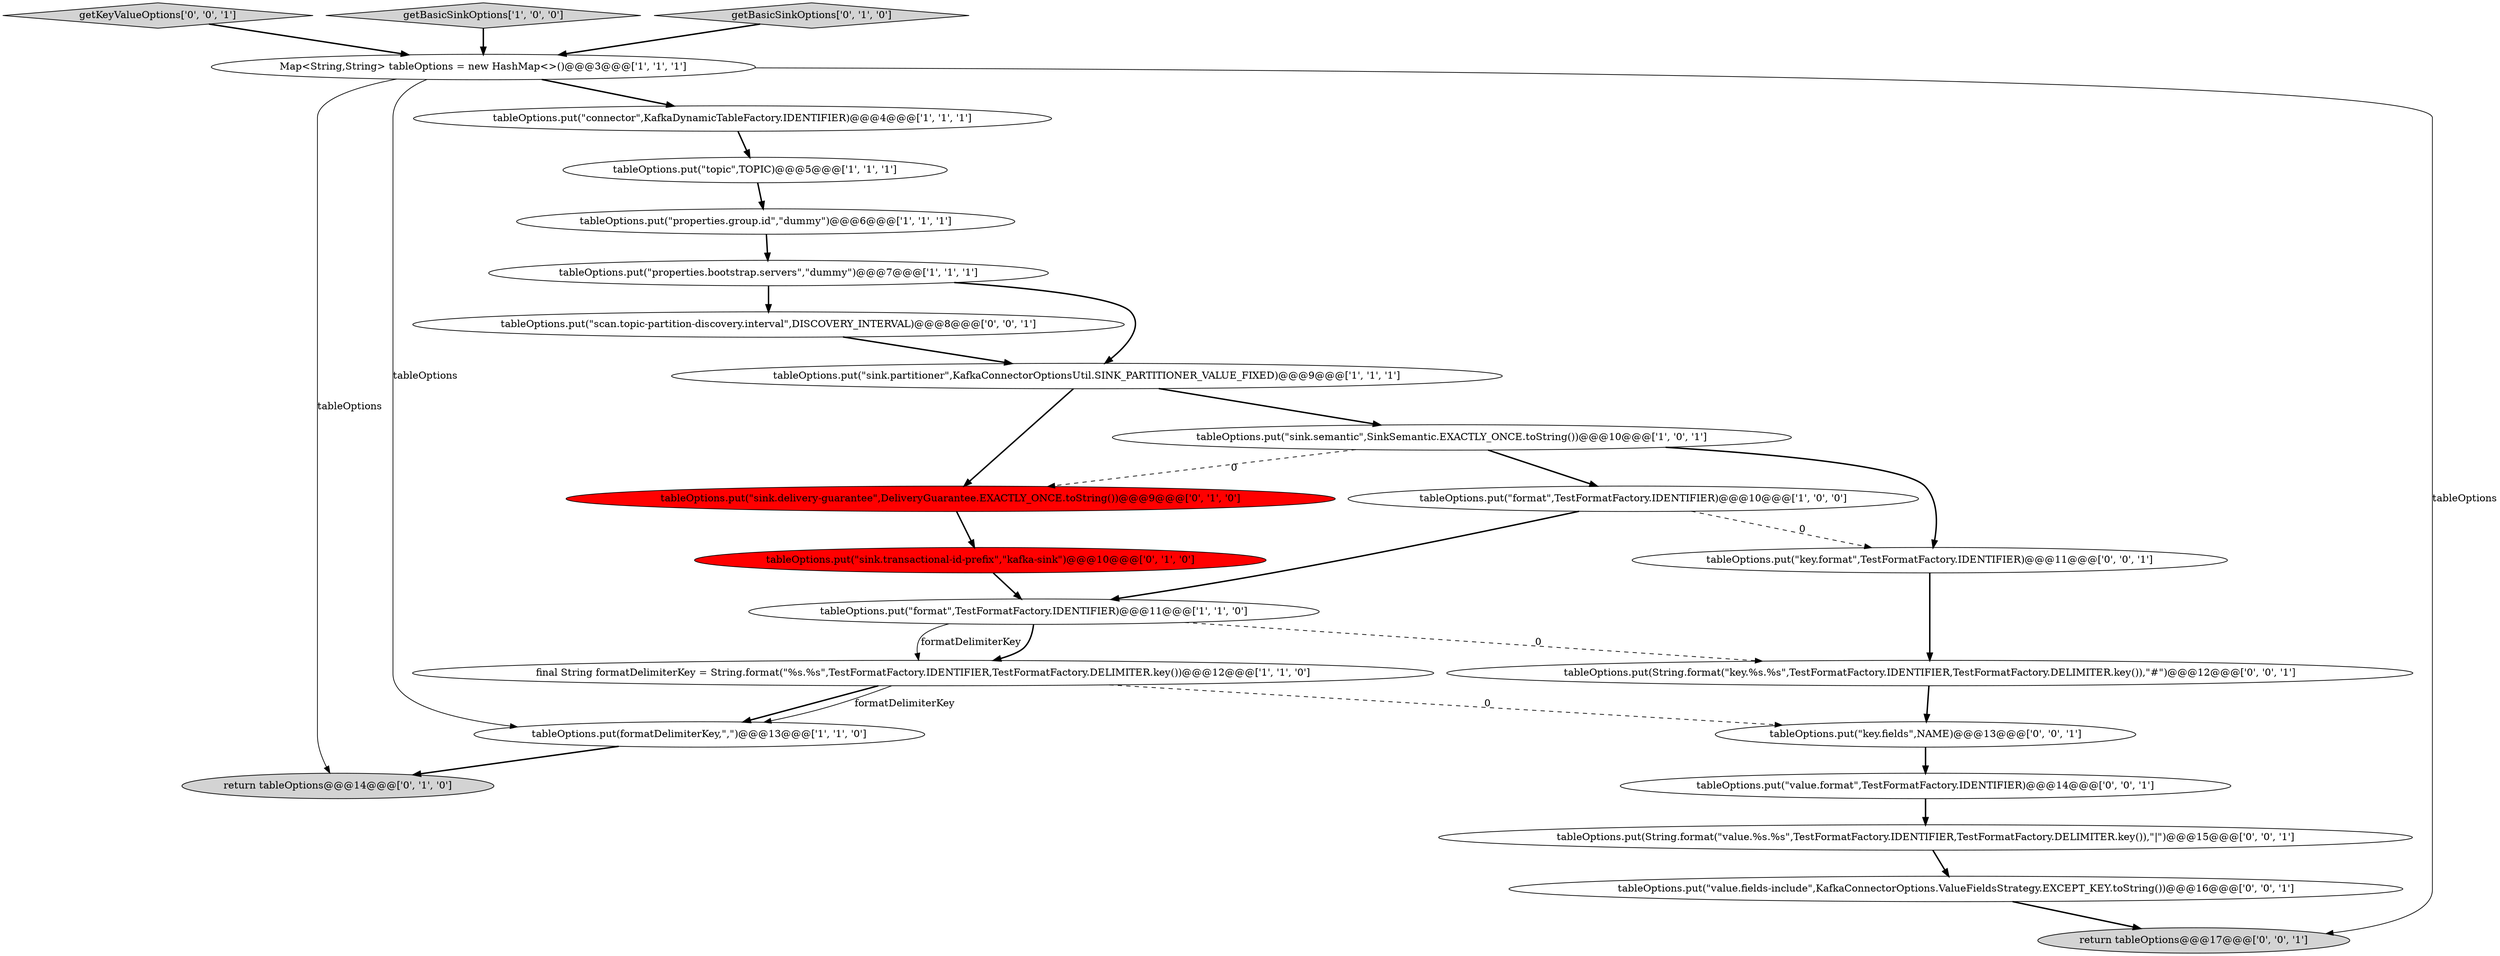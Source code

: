 digraph {
2 [style = filled, label = "tableOptions.put(\"format\",TestFormatFactory.IDENTIFIER)@@@10@@@['1', '0', '0']", fillcolor = white, shape = ellipse image = "AAA0AAABBB1BBB"];
21 [style = filled, label = "tableOptions.put(\"key.fields\",NAME)@@@13@@@['0', '0', '1']", fillcolor = white, shape = ellipse image = "AAA0AAABBB3BBB"];
16 [style = filled, label = "getKeyValueOptions['0', '0', '1']", fillcolor = lightgray, shape = diamond image = "AAA0AAABBB3BBB"];
18 [style = filled, label = "return tableOptions@@@17@@@['0', '0', '1']", fillcolor = lightgray, shape = ellipse image = "AAA0AAABBB3BBB"];
20 [style = filled, label = "tableOptions.put(\"scan.topic-partition-discovery.interval\",DISCOVERY_INTERVAL)@@@8@@@['0', '0', '1']", fillcolor = white, shape = ellipse image = "AAA0AAABBB3BBB"];
13 [style = filled, label = "return tableOptions@@@14@@@['0', '1', '0']", fillcolor = lightgray, shape = ellipse image = "AAA0AAABBB2BBB"];
17 [style = filled, label = "tableOptions.put(String.format(\"value.%s.%s\",TestFormatFactory.IDENTIFIER,TestFormatFactory.DELIMITER.key()),\"|\")@@@15@@@['0', '0', '1']", fillcolor = white, shape = ellipse image = "AAA0AAABBB3BBB"];
5 [style = filled, label = "tableOptions.put(\"sink.semantic\",SinkSemantic.EXACTLY_ONCE.toString())@@@10@@@['1', '0', '1']", fillcolor = white, shape = ellipse image = "AAA0AAABBB1BBB"];
1 [style = filled, label = "tableOptions.put(\"sink.partitioner\",KafkaConnectorOptionsUtil.SINK_PARTITIONER_VALUE_FIXED)@@@9@@@['1', '1', '1']", fillcolor = white, shape = ellipse image = "AAA0AAABBB1BBB"];
12 [style = filled, label = "tableOptions.put(\"sink.transactional-id-prefix\",\"kafka-sink\")@@@10@@@['0', '1', '0']", fillcolor = red, shape = ellipse image = "AAA1AAABBB2BBB"];
24 [style = filled, label = "tableOptions.put(\"value.fields-include\",KafkaConnectorOptions.ValueFieldsStrategy.EXCEPT_KEY.toString())@@@16@@@['0', '0', '1']", fillcolor = white, shape = ellipse image = "AAA0AAABBB3BBB"];
9 [style = filled, label = "tableOptions.put(\"connector\",KafkaDynamicTableFactory.IDENTIFIER)@@@4@@@['1', '1', '1']", fillcolor = white, shape = ellipse image = "AAA0AAABBB1BBB"];
15 [style = filled, label = "tableOptions.put(\"sink.delivery-guarantee\",DeliveryGuarantee.EXACTLY_ONCE.toString())@@@9@@@['0', '1', '0']", fillcolor = red, shape = ellipse image = "AAA1AAABBB2BBB"];
22 [style = filled, label = "tableOptions.put(\"value.format\",TestFormatFactory.IDENTIFIER)@@@14@@@['0', '0', '1']", fillcolor = white, shape = ellipse image = "AAA0AAABBB3BBB"];
6 [style = filled, label = "tableOptions.put(\"format\",TestFormatFactory.IDENTIFIER)@@@11@@@['1', '1', '0']", fillcolor = white, shape = ellipse image = "AAA0AAABBB1BBB"];
19 [style = filled, label = "tableOptions.put(\"key.format\",TestFormatFactory.IDENTIFIER)@@@11@@@['0', '0', '1']", fillcolor = white, shape = ellipse image = "AAA0AAABBB3BBB"];
10 [style = filled, label = "tableOptions.put(formatDelimiterKey,\",\")@@@13@@@['1', '1', '0']", fillcolor = white, shape = ellipse image = "AAA0AAABBB1BBB"];
7 [style = filled, label = "Map<String,String> tableOptions = new HashMap<>()@@@3@@@['1', '1', '1']", fillcolor = white, shape = ellipse image = "AAA0AAABBB1BBB"];
23 [style = filled, label = "tableOptions.put(String.format(\"key.%s.%s\",TestFormatFactory.IDENTIFIER,TestFormatFactory.DELIMITER.key()),\"#\")@@@12@@@['0', '0', '1']", fillcolor = white, shape = ellipse image = "AAA0AAABBB3BBB"];
0 [style = filled, label = "getBasicSinkOptions['1', '0', '0']", fillcolor = lightgray, shape = diamond image = "AAA0AAABBB1BBB"];
3 [style = filled, label = "final String formatDelimiterKey = String.format(\"%s.%s\",TestFormatFactory.IDENTIFIER,TestFormatFactory.DELIMITER.key())@@@12@@@['1', '1', '0']", fillcolor = white, shape = ellipse image = "AAA0AAABBB1BBB"];
8 [style = filled, label = "tableOptions.put(\"topic\",TOPIC)@@@5@@@['1', '1', '1']", fillcolor = white, shape = ellipse image = "AAA0AAABBB1BBB"];
11 [style = filled, label = "tableOptions.put(\"properties.bootstrap.servers\",\"dummy\")@@@7@@@['1', '1', '1']", fillcolor = white, shape = ellipse image = "AAA0AAABBB1BBB"];
4 [style = filled, label = "tableOptions.put(\"properties.group.id\",\"dummy\")@@@6@@@['1', '1', '1']", fillcolor = white, shape = ellipse image = "AAA0AAABBB1BBB"];
14 [style = filled, label = "getBasicSinkOptions['0', '1', '0']", fillcolor = lightgray, shape = diamond image = "AAA0AAABBB2BBB"];
1->5 [style = bold, label=""];
6->3 [style = bold, label=""];
11->20 [style = bold, label=""];
6->3 [style = solid, label="formatDelimiterKey"];
2->19 [style = dashed, label="0"];
3->21 [style = dashed, label="0"];
11->1 [style = bold, label=""];
2->6 [style = bold, label=""];
1->15 [style = bold, label=""];
16->7 [style = bold, label=""];
20->1 [style = bold, label=""];
9->8 [style = bold, label=""];
12->6 [style = bold, label=""];
24->18 [style = bold, label=""];
14->7 [style = bold, label=""];
0->7 [style = bold, label=""];
7->13 [style = solid, label="tableOptions"];
7->9 [style = bold, label=""];
5->19 [style = bold, label=""];
3->10 [style = bold, label=""];
7->10 [style = solid, label="tableOptions"];
5->2 [style = bold, label=""];
17->24 [style = bold, label=""];
10->13 [style = bold, label=""];
23->21 [style = bold, label=""];
21->22 [style = bold, label=""];
7->18 [style = solid, label="tableOptions"];
19->23 [style = bold, label=""];
22->17 [style = bold, label=""];
15->12 [style = bold, label=""];
8->4 [style = bold, label=""];
4->11 [style = bold, label=""];
5->15 [style = dashed, label="0"];
6->23 [style = dashed, label="0"];
3->10 [style = solid, label="formatDelimiterKey"];
}

